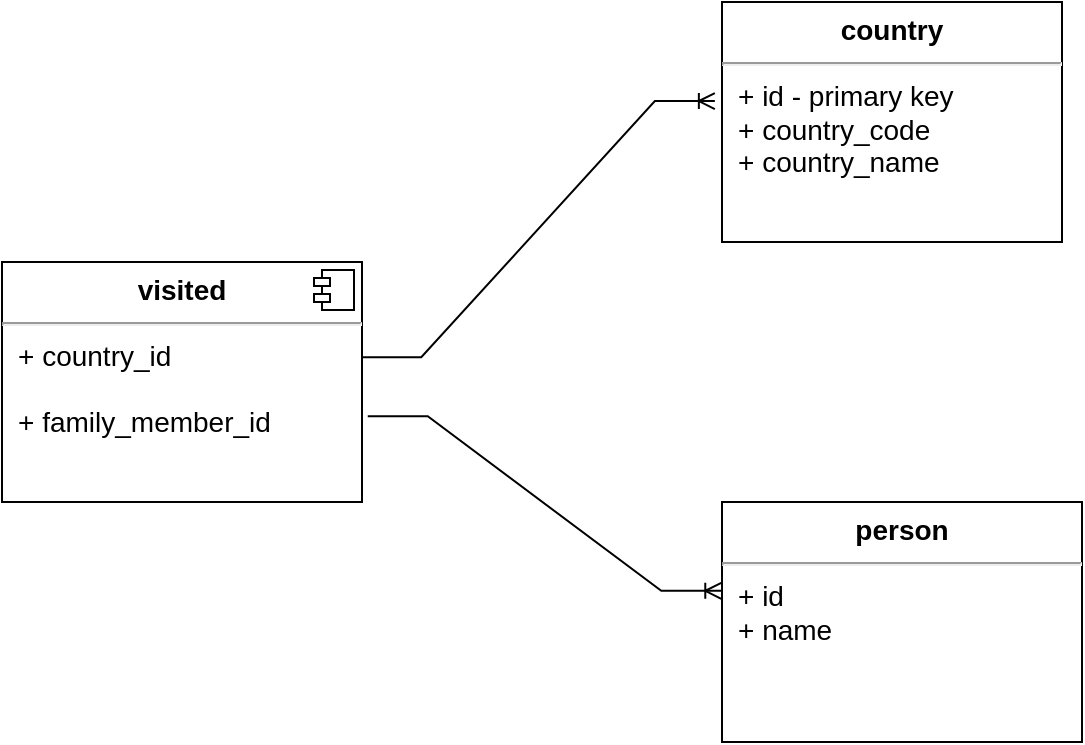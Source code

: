 <mxfile version="22.1.21" type="device">
  <diagram name="Page-1" id="ztivlFzPV0M3QNBd-Z9F">
    <mxGraphModel dx="1050" dy="522" grid="1" gridSize="10" guides="1" tooltips="1" connect="1" arrows="1" fold="1" page="1" pageScale="1" pageWidth="850" pageHeight="1100" math="0" shadow="0">
      <root>
        <mxCell id="0" />
        <mxCell id="1" parent="0" />
        <mxCell id="Bdmp2VnSPF-BJXJJvAa2-1" value="&lt;p style=&quot;margin: 6px 0px 0px; text-align: center; font-size: 14px;&quot;&gt;&lt;b style=&quot;font-size: 14px;&quot;&gt;country&lt;/b&gt;&lt;/p&gt;&lt;hr style=&quot;font-size: 14px;&quot;&gt;&lt;p style=&quot;margin: 0px 0px 0px 8px; font-size: 14px;&quot;&gt;+ id - primary key&lt;br style=&quot;font-size: 14px;&quot;&gt;+ country_code&amp;nbsp;&lt;/p&gt;&lt;p style=&quot;margin: 0px 0px 0px 8px; font-size: 14px;&quot;&gt;+ country_name&amp;nbsp;&lt;/p&gt;" style="align=left;overflow=fill;html=1;dropTarget=0;whiteSpace=wrap;fontSize=14;" parent="1" vertex="1">
          <mxGeometry x="480" y="70" width="170" height="120" as="geometry" />
        </mxCell>
        <mxCell id="Bdmp2VnSPF-BJXJJvAa2-4" value="&lt;p style=&quot;margin: 6px 0px 0px; text-align: center; font-size: 14px;&quot;&gt;&lt;b&gt;person&lt;/b&gt;&lt;/p&gt;&lt;hr style=&quot;font-size: 14px;&quot;&gt;&lt;p style=&quot;margin: 0px 0px 0px 8px; font-size: 14px;&quot;&gt;+ id&lt;br style=&quot;font-size: 14px;&quot;&gt;+ name&lt;/p&gt;" style="align=left;overflow=fill;html=1;dropTarget=0;whiteSpace=wrap;fontSize=14;" parent="1" vertex="1">
          <mxGeometry x="480" y="320" width="180" height="120" as="geometry" />
        </mxCell>
        <mxCell id="Bdmp2VnSPF-BJXJJvAa2-6" value="&lt;p style=&quot;margin: 6px 0px 0px; text-align: center; font-size: 14px;&quot;&gt;&lt;b style=&quot;font-size: 14px;&quot;&gt;visited&lt;/b&gt;&lt;/p&gt;&lt;hr style=&quot;font-size: 14px;&quot;&gt;&lt;p style=&quot;margin: 0px 0px 0px 8px; font-size: 14px;&quot;&gt;+ country_id&lt;/p&gt;&lt;p style=&quot;margin: 0px 0px 0px 8px; font-size: 14px;&quot;&gt;&lt;br style=&quot;font-size: 14px;&quot;&gt;+ family_member_id&lt;/p&gt;" style="align=left;overflow=fill;html=1;dropTarget=0;whiteSpace=wrap;fontSize=14;" parent="1" vertex="1">
          <mxGeometry x="120" y="200" width="180" height="120" as="geometry" />
        </mxCell>
        <mxCell id="Bdmp2VnSPF-BJXJJvAa2-7" value="" style="shape=component;jettyWidth=8;jettyHeight=4;" parent="Bdmp2VnSPF-BJXJJvAa2-6" vertex="1">
          <mxGeometry x="1" width="20" height="20" relative="1" as="geometry">
            <mxPoint x="-24" y="4" as="offset" />
          </mxGeometry>
        </mxCell>
        <mxCell id="Bdmp2VnSPF-BJXJJvAa2-9" value="" style="edgeStyle=entityRelationEdgeStyle;fontSize=12;html=1;endArrow=ERoneToMany;rounded=0;entryX=-0.021;entryY=0.413;entryDx=0;entryDy=0;entryPerimeter=0;exitX=0.998;exitY=0.397;exitDx=0;exitDy=0;exitPerimeter=0;" parent="1" source="Bdmp2VnSPF-BJXJJvAa2-6" target="Bdmp2VnSPF-BJXJJvAa2-1" edge="1">
          <mxGeometry width="100" height="100" relative="1" as="geometry">
            <mxPoint x="325" y="240" as="sourcePoint" />
            <mxPoint x="425" y="140" as="targetPoint" />
          </mxGeometry>
        </mxCell>
        <mxCell id="Bdmp2VnSPF-BJXJJvAa2-10" value="" style="edgeStyle=entityRelationEdgeStyle;fontSize=12;html=1;endArrow=ERoneToMany;rounded=0;entryX=-0.002;entryY=0.37;entryDx=0;entryDy=0;entryPerimeter=0;exitX=1.016;exitY=0.643;exitDx=0;exitDy=0;exitPerimeter=0;" parent="1" source="Bdmp2VnSPF-BJXJJvAa2-6" target="Bdmp2VnSPF-BJXJJvAa2-4" edge="1">
          <mxGeometry width="100" height="100" relative="1" as="geometry">
            <mxPoint x="370" y="320" as="sourcePoint" />
            <mxPoint x="470" y="220" as="targetPoint" />
          </mxGeometry>
        </mxCell>
      </root>
    </mxGraphModel>
  </diagram>
</mxfile>
